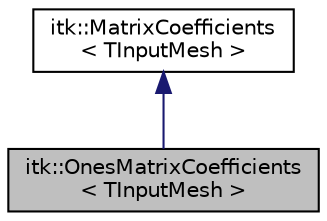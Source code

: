 digraph "itk::OnesMatrixCoefficients&lt; TInputMesh &gt;"
{
 // LATEX_PDF_SIZE
  edge [fontname="Helvetica",fontsize="10",labelfontname="Helvetica",labelfontsize="10"];
  node [fontname="Helvetica",fontsize="10",shape=record];
  Node1 [label="itk::OnesMatrixCoefficients\l\< TInputMesh \>",height=0.2,width=0.4,color="black", fillcolor="grey75", style="filled", fontcolor="black",tooltip="Compute a matrix filled by 1s wherever two vertices are connected by an edge."];
  Node2 -> Node1 [dir="back",color="midnightblue",fontsize="10",style="solid",fontname="Helvetica"];
  Node2 [label="itk::MatrixCoefficients\l\< TInputMesh \>",height=0.2,width=0.4,color="black", fillcolor="white", style="filled",URL="$classitk_1_1MatrixCoefficients.html",tooltip="Superclass for all the matrix coefficients computation classes."];
}
